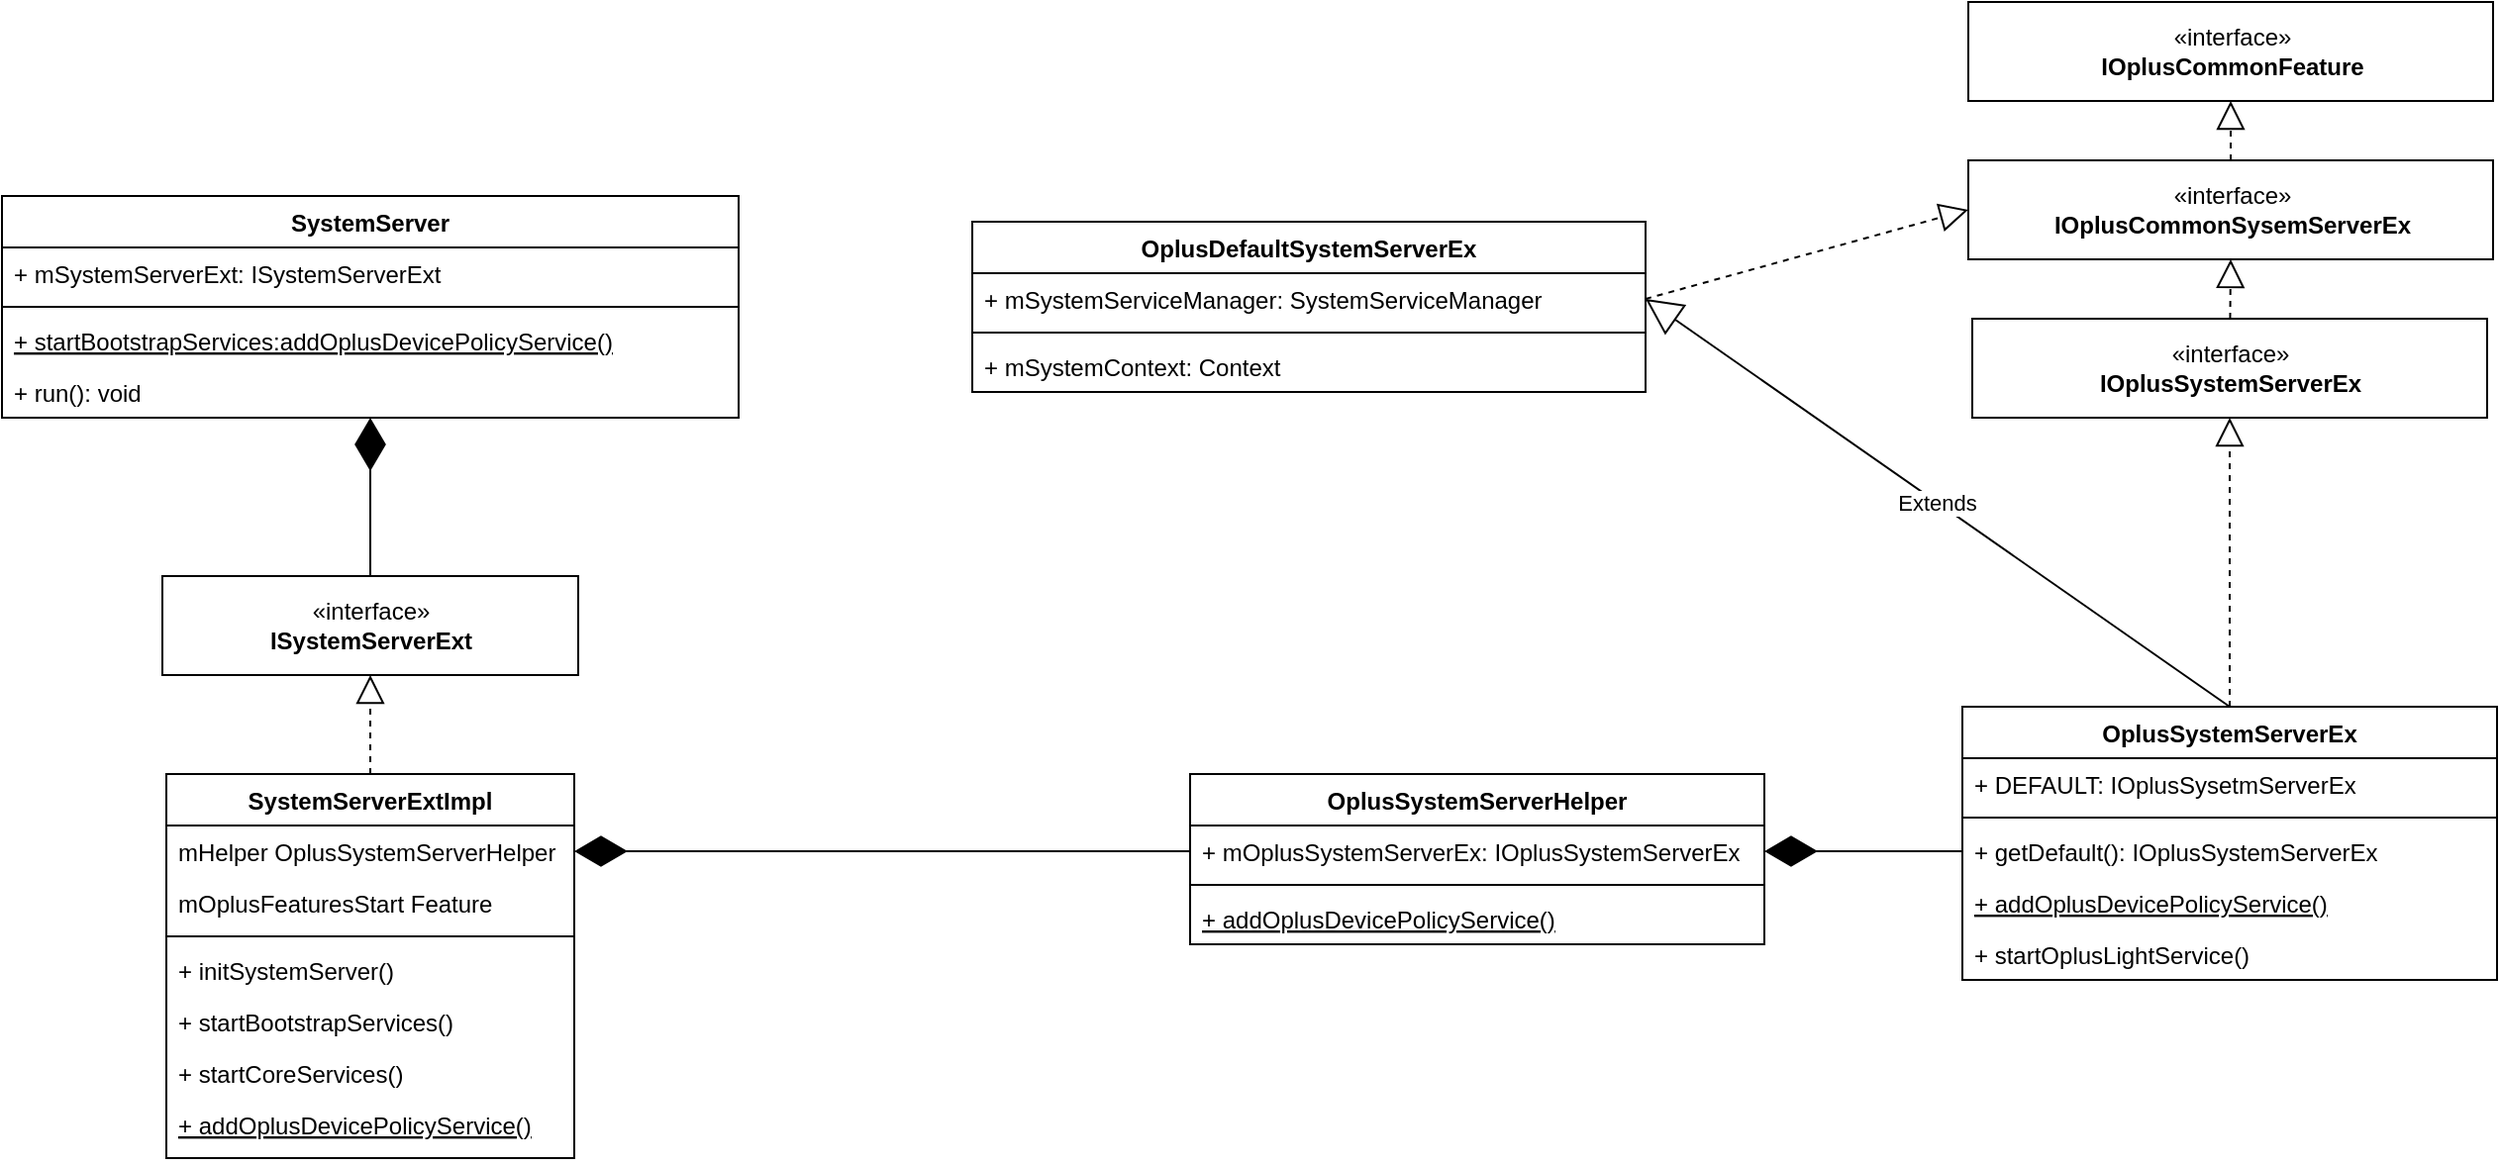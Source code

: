 <mxfile version="20.5.1" type="github">
  <diagram id="C5RBs43oDa-KdzZeNtuy" name="Page-1">
    <mxGraphModel dx="2010" dy="1937" grid="1" gridSize="10" guides="1" tooltips="1" connect="1" arrows="1" fold="1" page="1" pageScale="1" pageWidth="827" pageHeight="1169" math="0" shadow="0">
      <root>
        <mxCell id="WIyWlLk6GJQsqaUBKTNV-0" />
        <mxCell id="WIyWlLk6GJQsqaUBKTNV-1" parent="WIyWlLk6GJQsqaUBKTNV-0" />
        <mxCell id="zkfFHV4jXpPFQw0GAbJ--6" value="SystemServerExtImpl" style="swimlane;fontStyle=1;align=center;verticalAlign=top;childLayout=stackLayout;horizontal=1;startSize=26;horizontalStack=0;resizeParent=1;resizeLast=0;collapsible=1;marginBottom=0;rounded=0;shadow=0;strokeWidth=1;" parent="WIyWlLk6GJQsqaUBKTNV-1" vertex="1">
          <mxGeometry x="-147" y="260" width="206" height="194" as="geometry">
            <mxRectangle x="120" y="360" width="160" height="26" as="alternateBounds" />
          </mxGeometry>
        </mxCell>
        <mxCell id="zkfFHV4jXpPFQw0GAbJ--7" value="mHelper OplusSystemServerHelper" style="text;align=left;verticalAlign=top;spacingLeft=4;spacingRight=4;overflow=hidden;rotatable=0;points=[[0,0.5],[1,0.5]];portConstraint=eastwest;" parent="zkfFHV4jXpPFQw0GAbJ--6" vertex="1">
          <mxGeometry y="26" width="206" height="26" as="geometry" />
        </mxCell>
        <mxCell id="zkfFHV4jXpPFQw0GAbJ--8" value="mOplusFeaturesStart Feature" style="text;align=left;verticalAlign=top;spacingLeft=4;spacingRight=4;overflow=hidden;rotatable=0;points=[[0,0.5],[1,0.5]];portConstraint=eastwest;rounded=0;shadow=0;html=0;" parent="zkfFHV4jXpPFQw0GAbJ--6" vertex="1">
          <mxGeometry y="52" width="206" height="26" as="geometry" />
        </mxCell>
        <mxCell id="zkfFHV4jXpPFQw0GAbJ--9" value="" style="line;html=1;strokeWidth=1;align=left;verticalAlign=middle;spacingTop=-1;spacingLeft=3;spacingRight=3;rotatable=0;labelPosition=right;points=[];portConstraint=eastwest;" parent="zkfFHV4jXpPFQw0GAbJ--6" vertex="1">
          <mxGeometry y="78" width="206" height="8" as="geometry" />
        </mxCell>
        <mxCell id="zkfFHV4jXpPFQw0GAbJ--10" value="+ initSystemServer()" style="text;align=left;verticalAlign=top;spacingLeft=4;spacingRight=4;overflow=hidden;rotatable=0;points=[[0,0.5],[1,0.5]];portConstraint=eastwest;fontStyle=0" parent="zkfFHV4jXpPFQw0GAbJ--6" vertex="1">
          <mxGeometry y="86" width="206" height="26" as="geometry" />
        </mxCell>
        <mxCell id="zkfFHV4jXpPFQw0GAbJ--11" value="+ startBootstrapServices()" style="text;align=left;verticalAlign=top;spacingLeft=4;spacingRight=4;overflow=hidden;rotatable=0;points=[[0,0.5],[1,0.5]];portConstraint=eastwest;" parent="zkfFHV4jXpPFQw0GAbJ--6" vertex="1">
          <mxGeometry y="112" width="206" height="26" as="geometry" />
        </mxCell>
        <mxCell id="eX9UmPd5lJKmrZ-AF5zG-4" value="+ startCoreServices()" style="text;align=left;verticalAlign=top;spacingLeft=4;spacingRight=4;overflow=hidden;rotatable=0;points=[[0,0.5],[1,0.5]];portConstraint=eastwest;" vertex="1" parent="zkfFHV4jXpPFQw0GAbJ--6">
          <mxGeometry y="138" width="206" height="26" as="geometry" />
        </mxCell>
        <mxCell id="eX9UmPd5lJKmrZ-AF5zG-5" value="+ addOplusDevicePolicyService()" style="text;align=left;verticalAlign=top;spacingLeft=4;spacingRight=4;overflow=hidden;rotatable=0;points=[[0,0.5],[1,0.5]];portConstraint=eastwest;fontStyle=4" vertex="1" parent="zkfFHV4jXpPFQw0GAbJ--6">
          <mxGeometry y="164" width="206" height="30" as="geometry" />
        </mxCell>
        <object label="«interface»&lt;br&gt;&lt;b&gt;ISystemServerExt&lt;br&gt;&lt;/b&gt;" id="eX9UmPd5lJKmrZ-AF5zG-0">
          <mxCell style="html=1;" vertex="1" parent="WIyWlLk6GJQsqaUBKTNV-1">
            <mxGeometry x="-149" y="160" width="210" height="50" as="geometry" />
          </mxCell>
        </object>
        <mxCell id="eX9UmPd5lJKmrZ-AF5zG-6" value="SystemServer" style="swimlane;fontStyle=1;align=center;verticalAlign=top;childLayout=stackLayout;horizontal=1;startSize=26;horizontalStack=0;resizeParent=1;resizeParentMax=0;resizeLast=0;collapsible=1;marginBottom=0;" vertex="1" parent="WIyWlLk6GJQsqaUBKTNV-1">
          <mxGeometry x="-230" y="-32" width="372" height="112" as="geometry" />
        </mxCell>
        <mxCell id="eX9UmPd5lJKmrZ-AF5zG-7" value="+ mSystemServerExt: ISystemServerExt" style="text;strokeColor=none;fillColor=none;align=left;verticalAlign=top;spacingLeft=4;spacingRight=4;overflow=hidden;rotatable=0;points=[[0,0.5],[1,0.5]];portConstraint=eastwest;" vertex="1" parent="eX9UmPd5lJKmrZ-AF5zG-6">
          <mxGeometry y="26" width="372" height="26" as="geometry" />
        </mxCell>
        <mxCell id="eX9UmPd5lJKmrZ-AF5zG-8" value="" style="line;strokeWidth=1;fillColor=none;align=left;verticalAlign=middle;spacingTop=-1;spacingLeft=3;spacingRight=3;rotatable=0;labelPosition=right;points=[];portConstraint=eastwest;strokeColor=inherit;" vertex="1" parent="eX9UmPd5lJKmrZ-AF5zG-6">
          <mxGeometry y="52" width="372" height="8" as="geometry" />
        </mxCell>
        <mxCell id="eX9UmPd5lJKmrZ-AF5zG-29" value="+ startBootstrapServices:addOplusDevicePolicyService()" style="text;strokeColor=none;fillColor=none;align=left;verticalAlign=top;spacingLeft=4;spacingRight=4;overflow=hidden;rotatable=0;points=[[0,0.5],[1,0.5]];portConstraint=eastwest;fontStyle=4" vertex="1" parent="eX9UmPd5lJKmrZ-AF5zG-6">
          <mxGeometry y="60" width="372" height="26" as="geometry" />
        </mxCell>
        <mxCell id="eX9UmPd5lJKmrZ-AF5zG-9" value="+ run(): void" style="text;strokeColor=none;fillColor=none;align=left;verticalAlign=top;spacingLeft=4;spacingRight=4;overflow=hidden;rotatable=0;points=[[0,0.5],[1,0.5]];portConstraint=eastwest;" vertex="1" parent="eX9UmPd5lJKmrZ-AF5zG-6">
          <mxGeometry y="86" width="372" height="26" as="geometry" />
        </mxCell>
        <mxCell id="eX9UmPd5lJKmrZ-AF5zG-11" value="" style="endArrow=diamondThin;endFill=1;endSize=24;html=1;rounded=0;exitX=0.5;exitY=0;exitDx=0;exitDy=0;" edge="1" parent="WIyWlLk6GJQsqaUBKTNV-1" source="eX9UmPd5lJKmrZ-AF5zG-0" target="eX9UmPd5lJKmrZ-AF5zG-9">
          <mxGeometry width="160" relative="1" as="geometry">
            <mxPoint x="-227" y="280" as="sourcePoint" />
            <mxPoint x="-67" y="280" as="targetPoint" />
          </mxGeometry>
        </mxCell>
        <mxCell id="eX9UmPd5lJKmrZ-AF5zG-12" value="OplusSystemServerHelper" style="swimlane;fontStyle=1;align=center;verticalAlign=top;childLayout=stackLayout;horizontal=1;startSize=26;horizontalStack=0;resizeParent=1;resizeParentMax=0;resizeLast=0;collapsible=1;marginBottom=0;" vertex="1" parent="WIyWlLk6GJQsqaUBKTNV-1">
          <mxGeometry x="370" y="260" width="290" height="86" as="geometry" />
        </mxCell>
        <mxCell id="eX9UmPd5lJKmrZ-AF5zG-13" value="+ mOplusSystemServerEx: IOplusSystemServerEx" style="text;strokeColor=none;fillColor=none;align=left;verticalAlign=top;spacingLeft=4;spacingRight=4;overflow=hidden;rotatable=0;points=[[0,0.5],[1,0.5]];portConstraint=eastwest;" vertex="1" parent="eX9UmPd5lJKmrZ-AF5zG-12">
          <mxGeometry y="26" width="290" height="26" as="geometry" />
        </mxCell>
        <mxCell id="eX9UmPd5lJKmrZ-AF5zG-14" value="" style="line;strokeWidth=1;fillColor=none;align=left;verticalAlign=middle;spacingTop=-1;spacingLeft=3;spacingRight=3;rotatable=0;labelPosition=right;points=[];portConstraint=eastwest;strokeColor=inherit;" vertex="1" parent="eX9UmPd5lJKmrZ-AF5zG-12">
          <mxGeometry y="52" width="290" height="8" as="geometry" />
        </mxCell>
        <mxCell id="eX9UmPd5lJKmrZ-AF5zG-15" value="+ addOplusDevicePolicyService()" style="text;strokeColor=none;fillColor=none;align=left;verticalAlign=top;spacingLeft=4;spacingRight=4;overflow=hidden;rotatable=0;points=[[0,0.5],[1,0.5]];portConstraint=eastwest;fontStyle=4" vertex="1" parent="eX9UmPd5lJKmrZ-AF5zG-12">
          <mxGeometry y="60" width="290" height="26" as="geometry" />
        </mxCell>
        <mxCell id="eX9UmPd5lJKmrZ-AF5zG-16" value="«interface»&lt;br&gt;&lt;b&gt;IOplusSystemServerEx&lt;/b&gt;" style="html=1;" vertex="1" parent="WIyWlLk6GJQsqaUBKTNV-1">
          <mxGeometry x="765" y="30" width="260" height="50" as="geometry" />
        </mxCell>
        <mxCell id="eX9UmPd5lJKmrZ-AF5zG-17" value="" style="endArrow=diamondThin;endFill=1;endSize=24;html=1;rounded=0;exitX=0;exitY=0.5;exitDx=0;exitDy=0;entryX=1;entryY=0.5;entryDx=0;entryDy=0;" edge="1" parent="WIyWlLk6GJQsqaUBKTNV-1" source="eX9UmPd5lJKmrZ-AF5zG-13" target="zkfFHV4jXpPFQw0GAbJ--7">
          <mxGeometry width="160" relative="1" as="geometry">
            <mxPoint x="435" y="270" as="sourcePoint" />
            <mxPoint x="356.0" y="270" as="targetPoint" />
          </mxGeometry>
        </mxCell>
        <mxCell id="eX9UmPd5lJKmrZ-AF5zG-18" value="OplusSystemServerEx" style="swimlane;fontStyle=1;align=center;verticalAlign=top;childLayout=stackLayout;horizontal=1;startSize=26;horizontalStack=0;resizeParent=1;resizeParentMax=0;resizeLast=0;collapsible=1;marginBottom=0;" vertex="1" parent="WIyWlLk6GJQsqaUBKTNV-1">
          <mxGeometry x="760" y="226" width="270" height="138" as="geometry" />
        </mxCell>
        <mxCell id="eX9UmPd5lJKmrZ-AF5zG-19" value="+ DEFAULT: IOplusSysetmServerEx" style="text;strokeColor=none;fillColor=none;align=left;verticalAlign=top;spacingLeft=4;spacingRight=4;overflow=hidden;rotatable=0;points=[[0,0.5],[1,0.5]];portConstraint=eastwest;" vertex="1" parent="eX9UmPd5lJKmrZ-AF5zG-18">
          <mxGeometry y="26" width="270" height="26" as="geometry" />
        </mxCell>
        <mxCell id="eX9UmPd5lJKmrZ-AF5zG-20" value="" style="line;strokeWidth=1;fillColor=none;align=left;verticalAlign=middle;spacingTop=-1;spacingLeft=3;spacingRight=3;rotatable=0;labelPosition=right;points=[];portConstraint=eastwest;strokeColor=inherit;" vertex="1" parent="eX9UmPd5lJKmrZ-AF5zG-18">
          <mxGeometry y="52" width="270" height="8" as="geometry" />
        </mxCell>
        <mxCell id="eX9UmPd5lJKmrZ-AF5zG-21" value="+ getDefault(): IOplusSystemServerEx" style="text;strokeColor=none;fillColor=none;align=left;verticalAlign=top;spacingLeft=4;spacingRight=4;overflow=hidden;rotatable=0;points=[[0,0.5],[1,0.5]];portConstraint=eastwest;" vertex="1" parent="eX9UmPd5lJKmrZ-AF5zG-18">
          <mxGeometry y="60" width="270" height="26" as="geometry" />
        </mxCell>
        <mxCell id="eX9UmPd5lJKmrZ-AF5zG-25" value="+ addOplusDevicePolicyService()" style="text;strokeColor=none;fillColor=none;align=left;verticalAlign=top;spacingLeft=4;spacingRight=4;overflow=hidden;rotatable=0;points=[[0,0.5],[1,0.5]];portConstraint=eastwest;fontStyle=4" vertex="1" parent="eX9UmPd5lJKmrZ-AF5zG-18">
          <mxGeometry y="86" width="270" height="26" as="geometry" />
        </mxCell>
        <mxCell id="eX9UmPd5lJKmrZ-AF5zG-26" value="+ startOplusLightService()" style="text;strokeColor=none;fillColor=none;align=left;verticalAlign=top;spacingLeft=4;spacingRight=4;overflow=hidden;rotatable=0;points=[[0,0.5],[1,0.5]];portConstraint=eastwest;" vertex="1" parent="eX9UmPd5lJKmrZ-AF5zG-18">
          <mxGeometry y="112" width="270" height="26" as="geometry" />
        </mxCell>
        <mxCell id="eX9UmPd5lJKmrZ-AF5zG-23" value="" style="endArrow=block;dashed=1;endFill=0;endSize=12;html=1;rounded=0;entryX=0.5;entryY=1;entryDx=0;entryDy=0;" edge="1" parent="WIyWlLk6GJQsqaUBKTNV-1" source="eX9UmPd5lJKmrZ-AF5zG-18" target="eX9UmPd5lJKmrZ-AF5zG-16">
          <mxGeometry width="160" relative="1" as="geometry">
            <mxPoint x="500" y="150" as="sourcePoint" />
            <mxPoint x="660" y="150" as="targetPoint" />
          </mxGeometry>
        </mxCell>
        <mxCell id="eX9UmPd5lJKmrZ-AF5zG-24" value="" style="endArrow=block;dashed=1;endFill=0;endSize=12;html=1;rounded=0;exitX=0.5;exitY=0;exitDx=0;exitDy=0;entryX=0.5;entryY=1;entryDx=0;entryDy=0;" edge="1" parent="WIyWlLk6GJQsqaUBKTNV-1" source="zkfFHV4jXpPFQw0GAbJ--6" target="eX9UmPd5lJKmrZ-AF5zG-0">
          <mxGeometry width="160" relative="1" as="geometry">
            <mxPoint x="63" y="200" as="sourcePoint" />
            <mxPoint x="167" y="140" as="targetPoint" />
          </mxGeometry>
        </mxCell>
        <mxCell id="eX9UmPd5lJKmrZ-AF5zG-28" value="" style="endArrow=diamondThin;endFill=1;endSize=24;html=1;rounded=0;entryX=1;entryY=0.5;entryDx=0;entryDy=0;exitX=0;exitY=0.5;exitDx=0;exitDy=0;" edge="1" parent="WIyWlLk6GJQsqaUBKTNV-1" source="eX9UmPd5lJKmrZ-AF5zG-21" target="eX9UmPd5lJKmrZ-AF5zG-13">
          <mxGeometry width="160" relative="1" as="geometry">
            <mxPoint x="750" y="270" as="sourcePoint" />
            <mxPoint x="910" y="420" as="targetPoint" />
          </mxGeometry>
        </mxCell>
        <mxCell id="eX9UmPd5lJKmrZ-AF5zG-34" value="«interface»&lt;br&gt;&lt;b&gt;IOplusCommonSysemServerEx&lt;/b&gt;" style="html=1;" vertex="1" parent="WIyWlLk6GJQsqaUBKTNV-1">
          <mxGeometry x="763" y="-50" width="265" height="50" as="geometry" />
        </mxCell>
        <mxCell id="eX9UmPd5lJKmrZ-AF5zG-35" value="«interface»&lt;br&gt;&lt;b&gt;IOplusCommonFeature&lt;/b&gt;" style="html=1;" vertex="1" parent="WIyWlLk6GJQsqaUBKTNV-1">
          <mxGeometry x="763" y="-130" width="265" height="50" as="geometry" />
        </mxCell>
        <mxCell id="eX9UmPd5lJKmrZ-AF5zG-36" value="" style="endArrow=block;dashed=1;endFill=0;endSize=12;html=1;rounded=0;entryX=0.5;entryY=1;entryDx=0;entryDy=0;" edge="1" parent="WIyWlLk6GJQsqaUBKTNV-1" source="eX9UmPd5lJKmrZ-AF5zG-16" target="eX9UmPd5lJKmrZ-AF5zG-34">
          <mxGeometry width="160" relative="1" as="geometry">
            <mxPoint x="898" y="30" as="sourcePoint" />
            <mxPoint x="905" y="90" as="targetPoint" />
          </mxGeometry>
        </mxCell>
        <mxCell id="eX9UmPd5lJKmrZ-AF5zG-38" value="" style="endArrow=block;dashed=1;endFill=0;endSize=12;html=1;rounded=0;entryX=0.5;entryY=1;entryDx=0;entryDy=0;exitX=0.5;exitY=0;exitDx=0;exitDy=0;" edge="1" parent="WIyWlLk6GJQsqaUBKTNV-1" source="eX9UmPd5lJKmrZ-AF5zG-34" target="eX9UmPd5lJKmrZ-AF5zG-35">
          <mxGeometry width="160" relative="1" as="geometry">
            <mxPoint x="905.227" y="40" as="sourcePoint" />
            <mxPoint x="905.5" y="10" as="targetPoint" />
          </mxGeometry>
        </mxCell>
        <mxCell id="eX9UmPd5lJKmrZ-AF5zG-41" value="OplusDefaultSystemServerEx" style="swimlane;fontStyle=1;align=center;verticalAlign=top;childLayout=stackLayout;horizontal=1;startSize=26;horizontalStack=0;resizeParent=1;resizeParentMax=0;resizeLast=0;collapsible=1;marginBottom=0;" vertex="1" parent="WIyWlLk6GJQsqaUBKTNV-1">
          <mxGeometry x="260" y="-19" width="340" height="86" as="geometry" />
        </mxCell>
        <mxCell id="eX9UmPd5lJKmrZ-AF5zG-42" value="+ mSystemServiceManager: SystemServiceManager" style="text;strokeColor=none;fillColor=none;align=left;verticalAlign=top;spacingLeft=4;spacingRight=4;overflow=hidden;rotatable=0;points=[[0,0.5],[1,0.5]];portConstraint=eastwest;" vertex="1" parent="eX9UmPd5lJKmrZ-AF5zG-41">
          <mxGeometry y="26" width="340" height="26" as="geometry" />
        </mxCell>
        <mxCell id="eX9UmPd5lJKmrZ-AF5zG-43" value="" style="line;strokeWidth=1;fillColor=none;align=left;verticalAlign=middle;spacingTop=-1;spacingLeft=3;spacingRight=3;rotatable=0;labelPosition=right;points=[];portConstraint=eastwest;strokeColor=inherit;" vertex="1" parent="eX9UmPd5lJKmrZ-AF5zG-41">
          <mxGeometry y="52" width="340" height="8" as="geometry" />
        </mxCell>
        <mxCell id="eX9UmPd5lJKmrZ-AF5zG-44" value="+ mSystemContext: Context" style="text;strokeColor=none;fillColor=none;align=left;verticalAlign=top;spacingLeft=4;spacingRight=4;overflow=hidden;rotatable=0;points=[[0,0.5],[1,0.5]];portConstraint=eastwest;" vertex="1" parent="eX9UmPd5lJKmrZ-AF5zG-41">
          <mxGeometry y="60" width="340" height="26" as="geometry" />
        </mxCell>
        <mxCell id="eX9UmPd5lJKmrZ-AF5zG-45" value="Extends" style="endArrow=block;endSize=16;endFill=0;html=1;rounded=0;exitX=0.5;exitY=0;exitDx=0;exitDy=0;entryX=1;entryY=0.5;entryDx=0;entryDy=0;" edge="1" parent="WIyWlLk6GJQsqaUBKTNV-1" source="eX9UmPd5lJKmrZ-AF5zG-18" target="eX9UmPd5lJKmrZ-AF5zG-42">
          <mxGeometry width="160" relative="1" as="geometry">
            <mxPoint x="740" y="70" as="sourcePoint" />
            <mxPoint x="605" y="140" as="targetPoint" />
          </mxGeometry>
        </mxCell>
        <mxCell id="eX9UmPd5lJKmrZ-AF5zG-49" value="" style="endArrow=block;dashed=1;endFill=0;endSize=12;html=1;rounded=0;entryX=0;entryY=0.5;entryDx=0;entryDy=0;exitX=1;exitY=0.5;exitDx=0;exitDy=0;" edge="1" parent="WIyWlLk6GJQsqaUBKTNV-1" source="eX9UmPd5lJKmrZ-AF5zG-42" target="eX9UmPd5lJKmrZ-AF5zG-34">
          <mxGeometry width="160" relative="1" as="geometry">
            <mxPoint x="905" y="236" as="sourcePoint" />
            <mxPoint x="905" y="90" as="targetPoint" />
          </mxGeometry>
        </mxCell>
      </root>
    </mxGraphModel>
  </diagram>
</mxfile>
